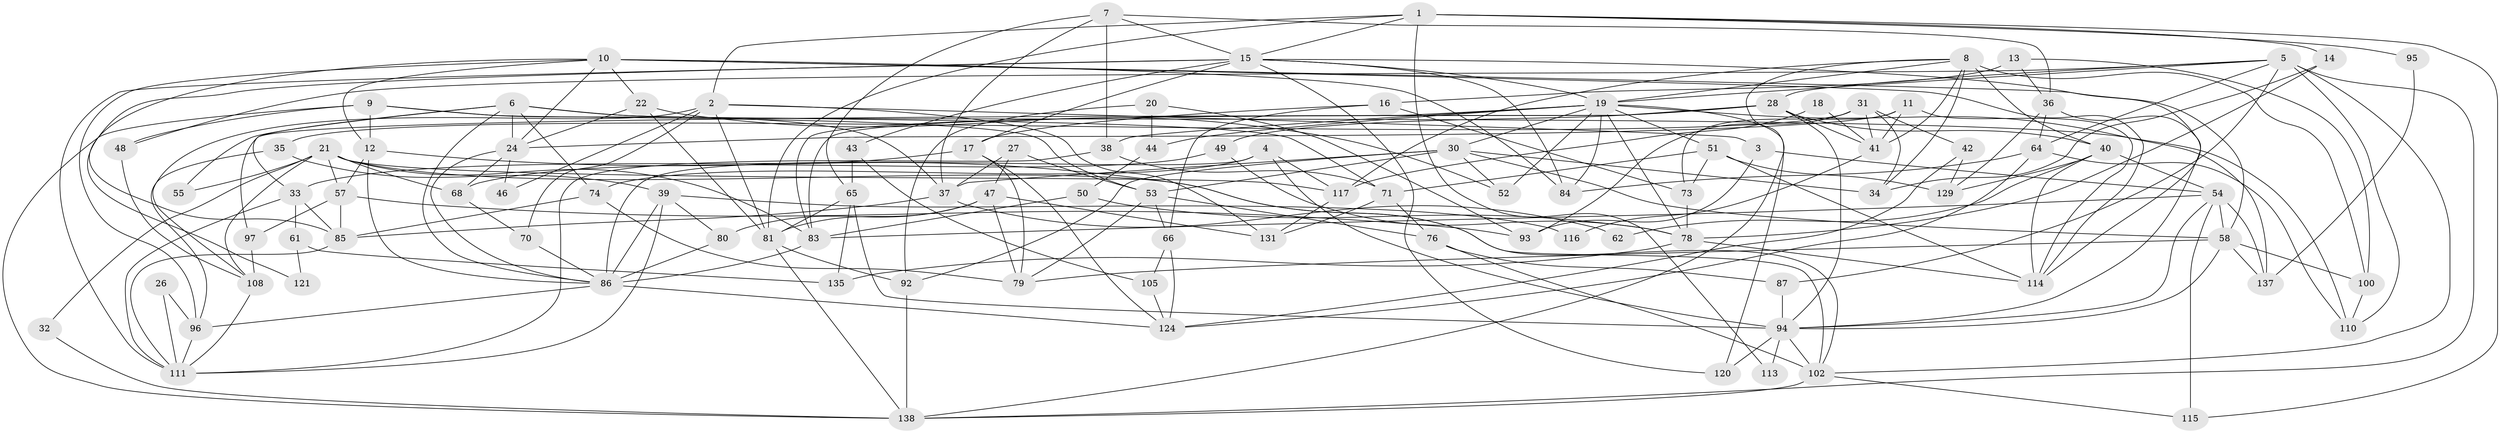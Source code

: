 // Generated by graph-tools (version 1.1) at 2025/23/03/03/25 07:23:57]
// undirected, 98 vertices, 233 edges
graph export_dot {
graph [start="1"]
  node [color=gray90,style=filled];
  1 [super="+60"];
  2 [super="+23"];
  3;
  4;
  5;
  6;
  7;
  8 [super="+136"];
  9;
  10 [super="+77"];
  11;
  12 [super="+63"];
  13;
  14;
  15 [super="+75"];
  16;
  17 [super="+98"];
  18;
  19 [super="+29"];
  20;
  21 [super="+99"];
  22;
  24 [super="+25"];
  26;
  27;
  28 [super="+126"];
  30 [super="+127"];
  31;
  32;
  33 [super="+45"];
  34;
  35;
  36 [super="+59"];
  37 [super="+56"];
  38;
  39 [super="+82"];
  40 [super="+91"];
  41 [super="+69"];
  42;
  43;
  44;
  46;
  47 [super="+130"];
  48;
  49;
  50;
  51 [super="+67"];
  52 [super="+128"];
  53 [super="+106"];
  54 [super="+112"];
  55;
  57 [super="+72"];
  58 [super="+107"];
  61;
  62;
  64 [super="+132"];
  65 [super="+133"];
  66;
  68;
  70;
  71 [super="+123"];
  73;
  74;
  76;
  78 [super="+89"];
  79 [super="+104"];
  80;
  81 [super="+88"];
  83 [super="+109"];
  84 [super="+101"];
  85 [super="+119"];
  86 [super="+90"];
  87;
  92;
  93 [super="+134"];
  94 [super="+103"];
  95;
  96;
  97;
  100;
  102 [super="+140"];
  105;
  108 [super="+122"];
  110;
  111 [super="+125"];
  113;
  114 [super="+118"];
  115;
  116;
  117;
  120;
  121;
  124;
  129;
  131;
  135;
  137;
  138 [super="+139"];
  1 -- 15;
  1 -- 14 [weight=2];
  1 -- 95;
  1 -- 113;
  1 -- 81 [weight=2];
  1 -- 115;
  1 -- 2;
  2 -- 70;
  2 -- 81;
  2 -- 46;
  2 -- 3;
  2 -- 131;
  2 -- 108;
  3 -- 93;
  3 -- 54;
  4 -- 94;
  4 -- 117;
  4 -- 74;
  4 -- 86;
  5 -- 19;
  5 -- 48;
  5 -- 87;
  5 -- 110;
  5 -- 138;
  5 -- 64;
  5 -- 102;
  5 -- 28;
  6 -- 110;
  6 -- 55;
  6 -- 74;
  6 -- 86;
  6 -- 33;
  6 -- 24;
  6 -- 71;
  7 -- 38;
  7 -- 37;
  7 -- 36;
  7 -- 65;
  7 -- 15;
  8 -- 34;
  8 -- 138;
  8 -- 100;
  8 -- 117;
  8 -- 40;
  8 -- 19;
  8 -- 41;
  9 -- 138;
  9 -- 53;
  9 -- 12;
  9 -- 37;
  9 -- 48;
  10 -- 84;
  10 -- 96;
  10 -- 114;
  10 -- 58;
  10 -- 85;
  10 -- 22;
  10 -- 24;
  10 -- 12;
  11 -- 73;
  11 -- 114;
  11 -- 24;
  11 -- 41;
  12 -- 86;
  12 -- 57;
  12 -- 102;
  13 -- 100;
  13 -- 16;
  13 -- 36;
  14 -- 78;
  14 -- 34;
  15 -- 120;
  15 -- 19;
  15 -- 84;
  15 -- 114;
  15 -- 121;
  15 -- 43;
  15 -- 111;
  15 -- 17;
  16 -- 66;
  16 -- 73;
  16 -- 17;
  17 -- 124;
  17 -- 33;
  17 -- 79;
  18 -- 117;
  18 -- 41;
  19 -- 83 [weight=2];
  19 -- 38;
  19 -- 78;
  19 -- 120;
  19 -- 51;
  19 -- 137;
  19 -- 44;
  19 -- 30;
  19 -- 84;
  19 -- 52;
  20 -- 93;
  20 -- 92;
  20 -- 44;
  21 -- 117;
  21 -- 68;
  21 -- 108;
  21 -- 32;
  21 -- 83;
  21 -- 55;
  21 -- 57;
  21 -- 102;
  22 -- 52;
  22 -- 81;
  22 -- 24;
  24 -- 46;
  24 -- 68;
  24 -- 86;
  26 -- 96;
  26 -- 111;
  27 -- 37;
  27 -- 53;
  27 -- 47;
  28 -- 40;
  28 -- 41;
  28 -- 97;
  28 -- 83;
  28 -- 94;
  28 -- 49;
  30 -- 53;
  30 -- 92;
  30 -- 34;
  30 -- 58;
  30 -- 52;
  30 -- 37;
  31 -- 41;
  31 -- 34;
  31 -- 35;
  31 -- 42;
  31 -- 93;
  32 -- 138;
  33 -- 61;
  33 -- 111;
  33 -- 85;
  35 -- 96;
  35 -- 39;
  36 -- 129;
  36 -- 64;
  36 -- 94;
  37 -- 85;
  37 -- 62;
  38 -- 111;
  38 -- 71;
  39 -- 86;
  39 -- 80;
  39 -- 116;
  39 -- 111;
  40 -- 62;
  40 -- 129;
  40 -- 54;
  40 -- 114;
  41 -- 116;
  42 -- 129;
  42 -- 124;
  43 -- 65;
  43 -- 105;
  44 -- 50;
  47 -- 131;
  47 -- 79;
  47 -- 81;
  47 -- 80;
  48 -- 108;
  49 -- 68;
  49 -- 78;
  50 -- 83;
  50 -- 78;
  51 -- 114;
  51 -- 129;
  51 -- 71;
  51 -- 73;
  53 -- 76;
  53 -- 79;
  53 -- 66;
  54 -- 137;
  54 -- 115;
  54 -- 83;
  54 -- 58;
  54 -- 94;
  57 -- 97;
  57 -- 85;
  57 -- 93;
  58 -- 94;
  58 -- 100 [weight=2];
  58 -- 137;
  58 -- 79;
  61 -- 135;
  61 -- 121;
  64 -- 84;
  64 -- 124;
  64 -- 110;
  65 -- 135;
  65 -- 81;
  65 -- 94;
  66 -- 105;
  66 -- 124;
  68 -- 70;
  70 -- 86;
  71 -- 76;
  71 -- 131;
  73 -- 78;
  74 -- 85;
  74 -- 79;
  76 -- 87;
  76 -- 102;
  78 -- 114;
  78 -- 135;
  80 -- 86;
  81 -- 92;
  81 -- 138;
  83 -- 86;
  85 -- 111;
  86 -- 96;
  86 -- 124;
  87 -- 94;
  92 -- 138;
  94 -- 113;
  94 -- 120;
  94 -- 102;
  95 -- 137;
  96 -- 111;
  97 -- 108;
  100 -- 110;
  102 -- 115;
  102 -- 138;
  105 -- 124;
  108 -- 111;
  117 -- 131;
}
